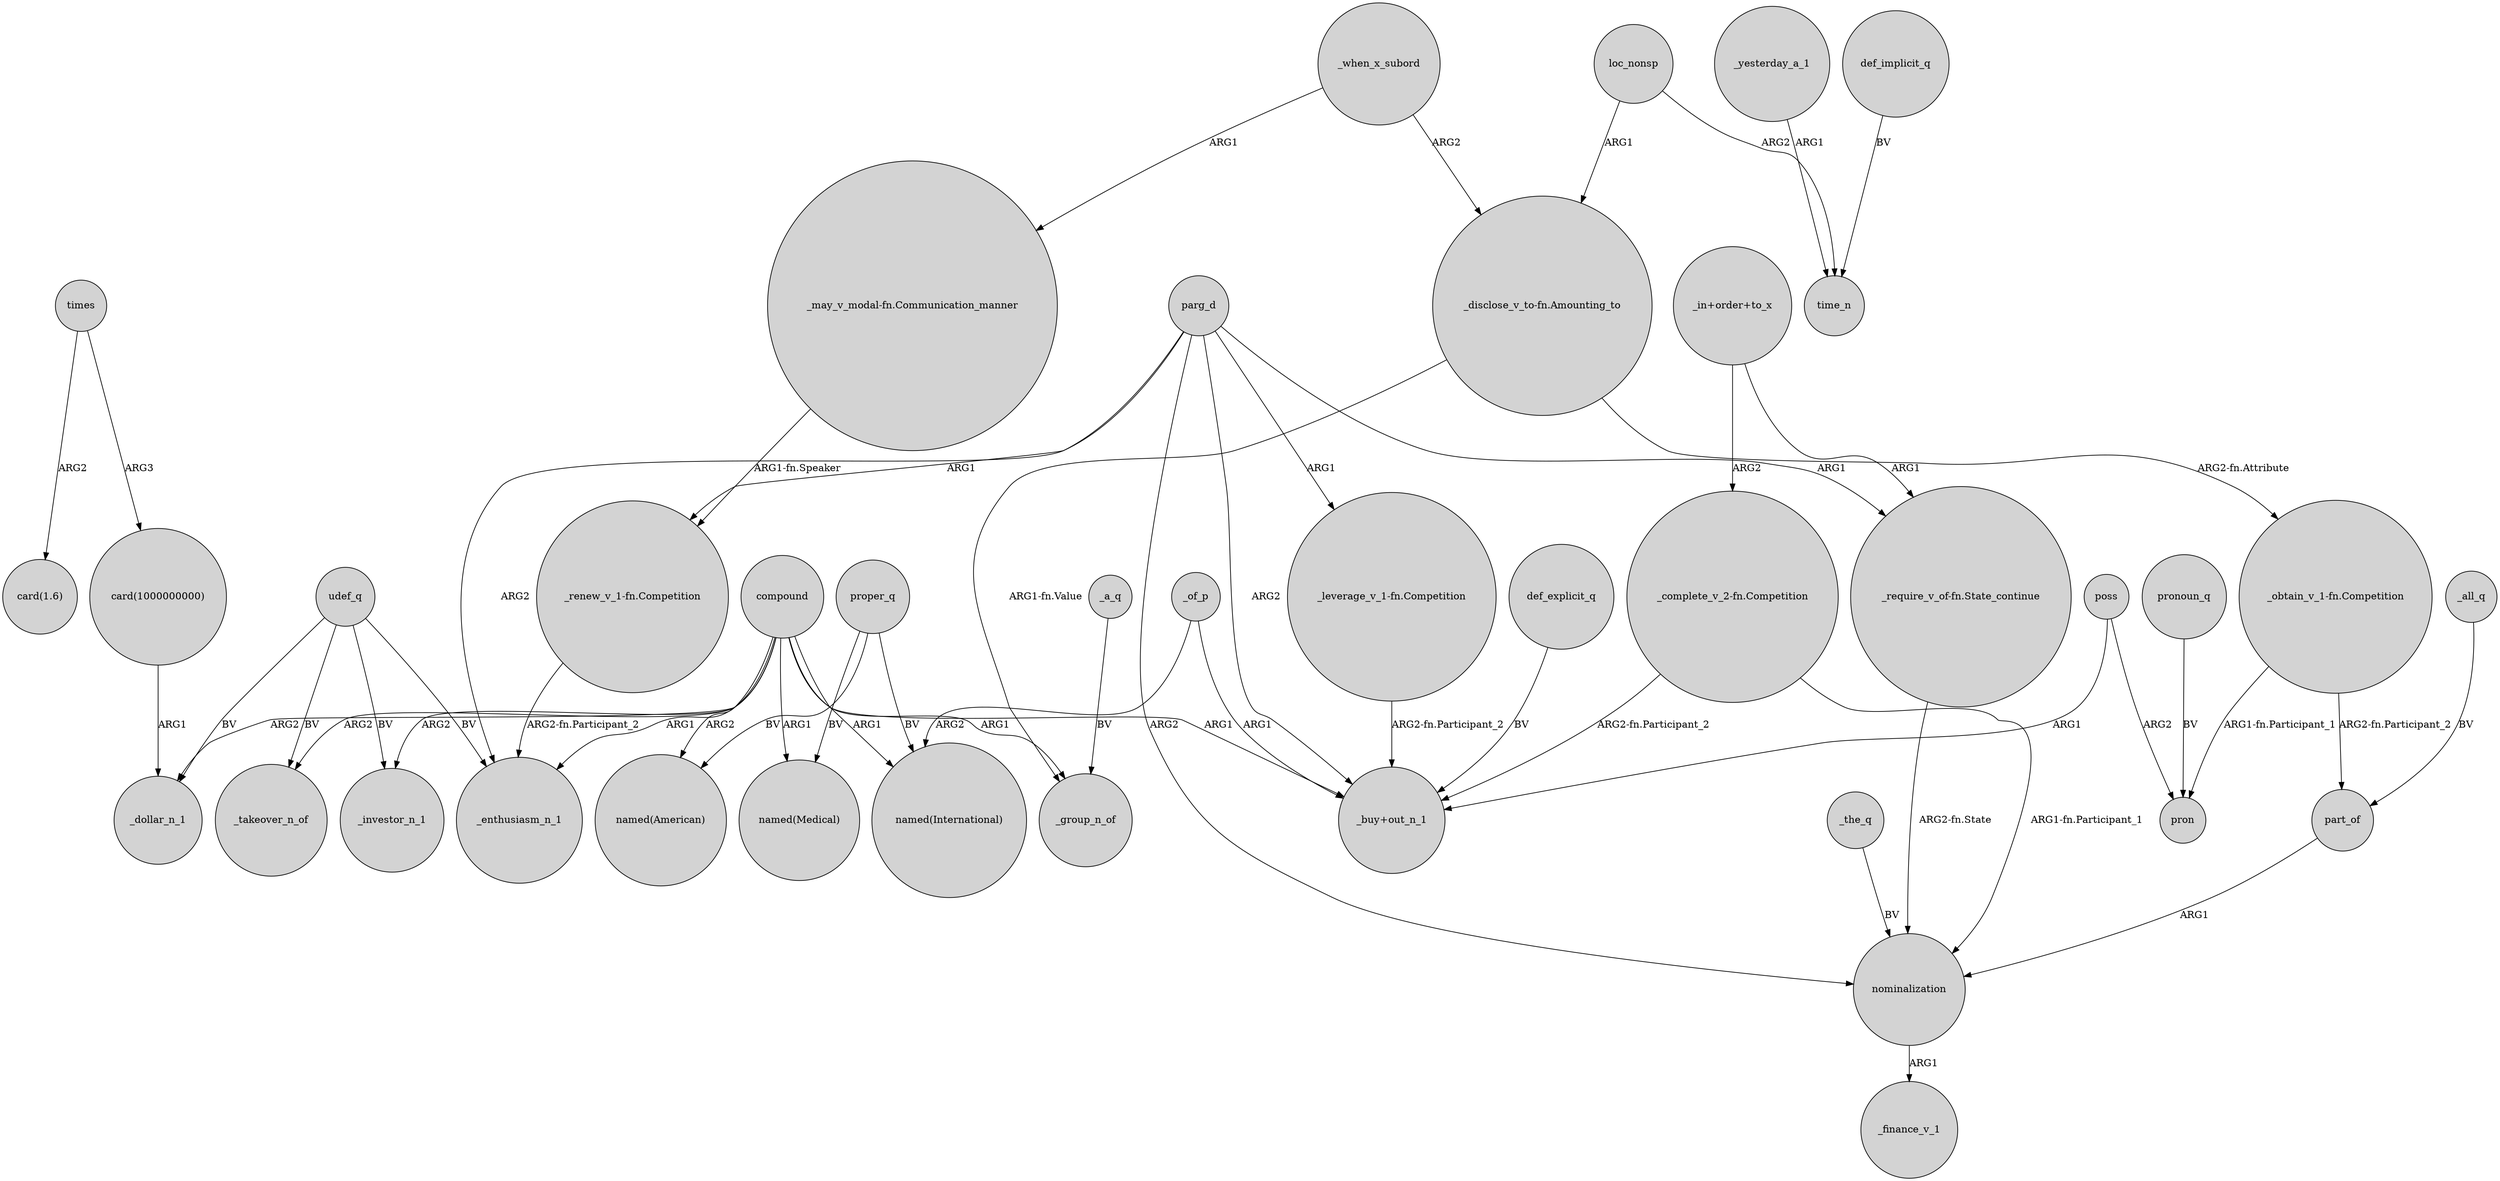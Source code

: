 digraph {
	node [shape=circle style=filled]
	parg_d -> _enthusiasm_n_1 [label=ARG2]
	"card(1000000000)" -> _dollar_n_1 [label=ARG1]
	_the_q -> nominalization [label=BV]
	"_may_v_modal-fn.Communication_manner" -> "_renew_v_1-fn.Competition" [label="ARG1-fn.Speaker"]
	"_require_v_of-fn.State_continue" -> nominalization [label="ARG2-fn.State"]
	parg_d -> "_renew_v_1-fn.Competition" [label=ARG1]
	nominalization -> _finance_v_1 [label=ARG1]
	times -> "card(1.6)" [label=ARG2]
	_of_p -> "_buy+out_n_1" [label=ARG1]
	compound -> "named(International)" [label=ARG1]
	parg_d -> "_leverage_v_1-fn.Competition" [label=ARG1]
	"_disclose_v_to-fn.Amounting_to" -> _group_n_of [label="ARG1-fn.Value"]
	"_in+order+to_x" -> "_complete_v_2-fn.Competition" [label=ARG2]
	parg_d -> "_require_v_of-fn.State_continue" [label=ARG1]
	_yesterday_a_1 -> time_n [label=ARG1]
	compound -> _dollar_n_1 [label=ARG2]
	compound -> _enthusiasm_n_1 [label=ARG1]
	proper_q -> "named(Medical)" [label=BV]
	_all_q -> part_of [label=BV]
	times -> "card(1000000000)" [label=ARG3]
	parg_d -> "_buy+out_n_1" [label=ARG2]
	_a_q -> _group_n_of [label=BV]
	compound -> _group_n_of [label=ARG1]
	"_disclose_v_to-fn.Amounting_to" -> "_obtain_v_1-fn.Competition" [label="ARG2-fn.Attribute"]
	"_complete_v_2-fn.Competition" -> "_buy+out_n_1" [label="ARG2-fn.Participant_2"]
	pronoun_q -> pron [label=BV]
	udef_q -> _takeover_n_of [label=BV]
	"_in+order+to_x" -> "_require_v_of-fn.State_continue" [label=ARG1]
	poss -> pron [label=ARG2]
	compound -> "named(Medical)" [label=ARG1]
	compound -> _investor_n_1 [label=ARG2]
	udef_q -> _enthusiasm_n_1 [label=BV]
	def_explicit_q -> "_buy+out_n_1" [label=BV]
	proper_q -> "named(International)" [label=BV]
	"_renew_v_1-fn.Competition" -> _enthusiasm_n_1 [label="ARG2-fn.Participant_2"]
	part_of -> nominalization [label=ARG1]
	udef_q -> _dollar_n_1 [label=BV]
	poss -> "_buy+out_n_1" [label=ARG1]
	"_obtain_v_1-fn.Competition" -> part_of [label="ARG2-fn.Participant_2"]
	_of_p -> "named(International)" [label=ARG2]
	"_complete_v_2-fn.Competition" -> nominalization [label="ARG1-fn.Participant_1"]
	"_leverage_v_1-fn.Competition" -> "_buy+out_n_1" [label="ARG2-fn.Participant_2"]
	compound -> "_buy+out_n_1" [label=ARG1]
	compound -> "named(American)" [label=ARG2]
	loc_nonsp -> time_n [label=ARG2]
	"_obtain_v_1-fn.Competition" -> pron [label="ARG1-fn.Participant_1"]
	_when_x_subord -> "_may_v_modal-fn.Communication_manner" [label=ARG1]
	_when_x_subord -> "_disclose_v_to-fn.Amounting_to" [label=ARG2]
	compound -> _takeover_n_of [label=ARG2]
	proper_q -> "named(American)" [label=BV]
	udef_q -> _investor_n_1 [label=BV]
	def_implicit_q -> time_n [label=BV]
	loc_nonsp -> "_disclose_v_to-fn.Amounting_to" [label=ARG1]
	parg_d -> nominalization [label=ARG2]
}
